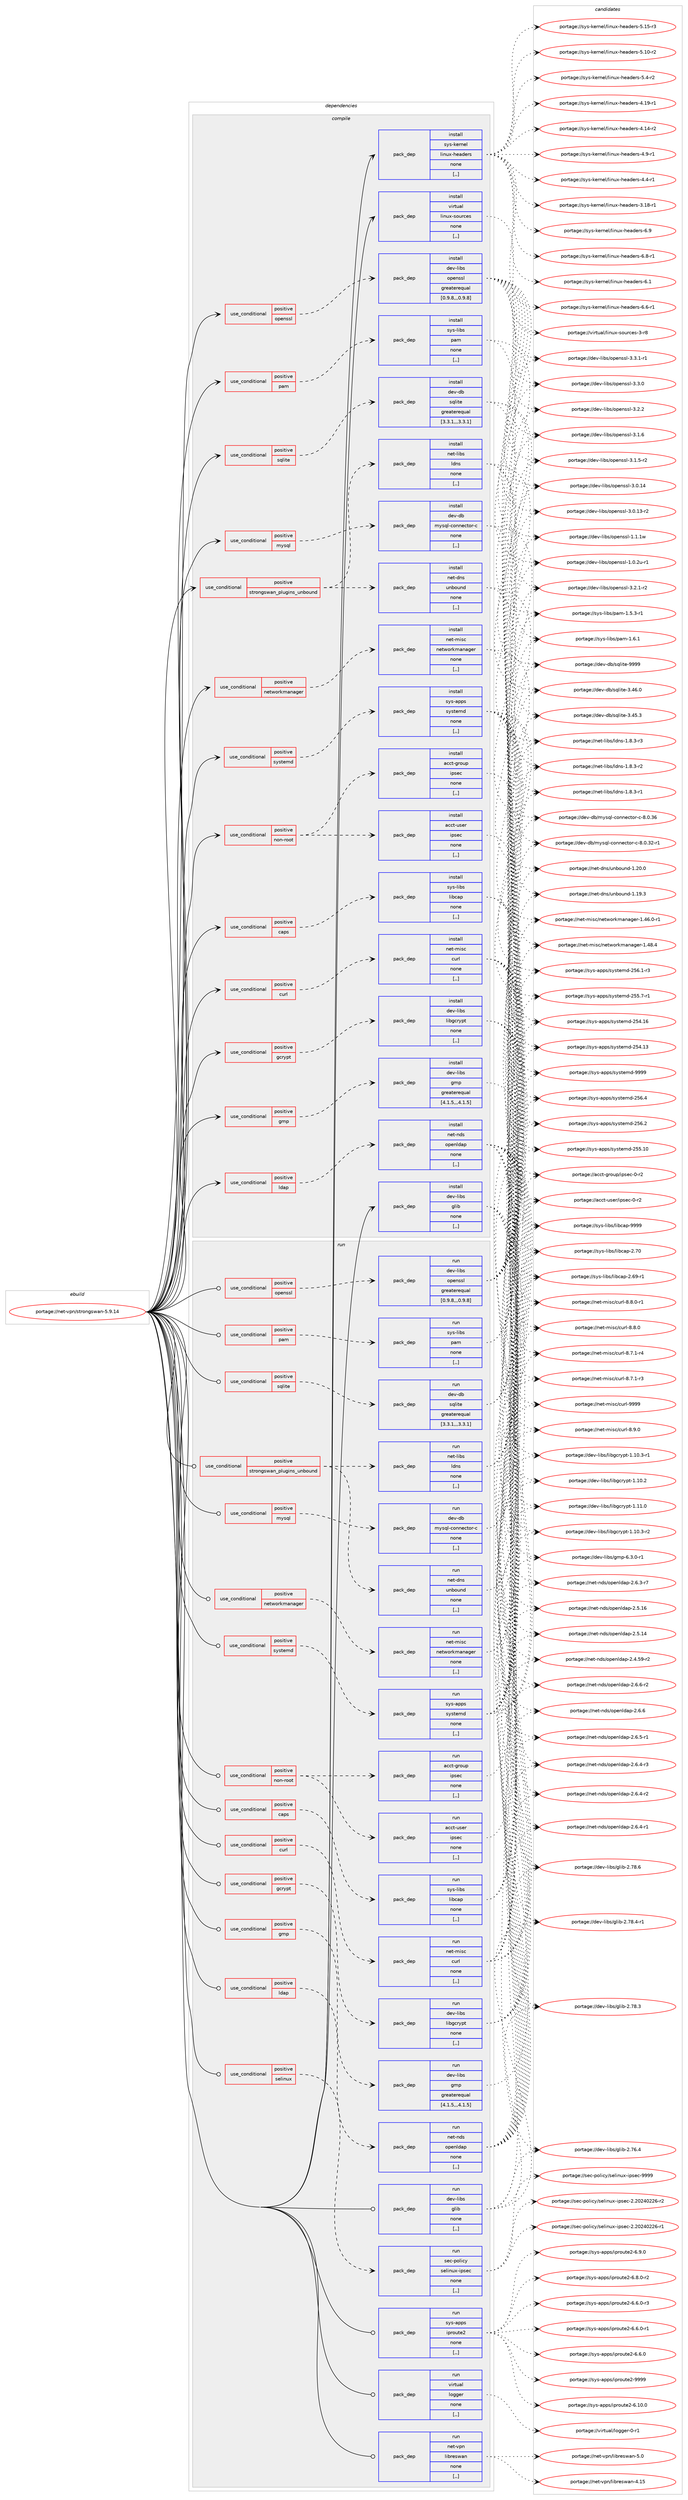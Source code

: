 digraph prolog {

# *************
# Graph options
# *************

newrank=true;
concentrate=true;
compound=true;
graph [rankdir=LR,fontname=Helvetica,fontsize=10,ranksep=1.5];#, ranksep=2.5, nodesep=0.2];
edge  [arrowhead=vee];
node  [fontname=Helvetica,fontsize=10];

# **********
# The ebuild
# **********

subgraph cluster_leftcol {
color=gray;
label=<<i>ebuild</i>>;
id [label="portage://net-vpn/strongswan-5.9.14", color=red, width=4, href="../net-vpn/strongswan-5.9.14.svg"];
}

# ****************
# The dependencies
# ****************

subgraph cluster_midcol {
color=gray;
label=<<i>dependencies</i>>;
subgraph cluster_compile {
fillcolor="#eeeeee";
style=filled;
label=<<i>compile</i>>;
subgraph cond102293 {
dependency386880 [label=<<TABLE BORDER="0" CELLBORDER="1" CELLSPACING="0" CELLPADDING="4"><TR><TD ROWSPAN="3" CELLPADDING="10">use_conditional</TD></TR><TR><TD>positive</TD></TR><TR><TD>caps</TD></TR></TABLE>>, shape=none, color=red];
subgraph pack281813 {
dependency386881 [label=<<TABLE BORDER="0" CELLBORDER="1" CELLSPACING="0" CELLPADDING="4" WIDTH="220"><TR><TD ROWSPAN="6" CELLPADDING="30">pack_dep</TD></TR><TR><TD WIDTH="110">install</TD></TR><TR><TD>sys-libs</TD></TR><TR><TD>libcap</TD></TR><TR><TD>none</TD></TR><TR><TD>[,,]</TD></TR></TABLE>>, shape=none, color=blue];
}
dependency386880:e -> dependency386881:w [weight=20,style="dashed",arrowhead="vee"];
}
id:e -> dependency386880:w [weight=20,style="solid",arrowhead="vee"];
subgraph cond102294 {
dependency386882 [label=<<TABLE BORDER="0" CELLBORDER="1" CELLSPACING="0" CELLPADDING="4"><TR><TD ROWSPAN="3" CELLPADDING="10">use_conditional</TD></TR><TR><TD>positive</TD></TR><TR><TD>curl</TD></TR></TABLE>>, shape=none, color=red];
subgraph pack281814 {
dependency386883 [label=<<TABLE BORDER="0" CELLBORDER="1" CELLSPACING="0" CELLPADDING="4" WIDTH="220"><TR><TD ROWSPAN="6" CELLPADDING="30">pack_dep</TD></TR><TR><TD WIDTH="110">install</TD></TR><TR><TD>net-misc</TD></TR><TR><TD>curl</TD></TR><TR><TD>none</TD></TR><TR><TD>[,,]</TD></TR></TABLE>>, shape=none, color=blue];
}
dependency386882:e -> dependency386883:w [weight=20,style="dashed",arrowhead="vee"];
}
id:e -> dependency386882:w [weight=20,style="solid",arrowhead="vee"];
subgraph cond102295 {
dependency386884 [label=<<TABLE BORDER="0" CELLBORDER="1" CELLSPACING="0" CELLPADDING="4"><TR><TD ROWSPAN="3" CELLPADDING="10">use_conditional</TD></TR><TR><TD>positive</TD></TR><TR><TD>gcrypt</TD></TR></TABLE>>, shape=none, color=red];
subgraph pack281815 {
dependency386885 [label=<<TABLE BORDER="0" CELLBORDER="1" CELLSPACING="0" CELLPADDING="4" WIDTH="220"><TR><TD ROWSPAN="6" CELLPADDING="30">pack_dep</TD></TR><TR><TD WIDTH="110">install</TD></TR><TR><TD>dev-libs</TD></TR><TR><TD>libgcrypt</TD></TR><TR><TD>none</TD></TR><TR><TD>[,,]</TD></TR></TABLE>>, shape=none, color=blue];
}
dependency386884:e -> dependency386885:w [weight=20,style="dashed",arrowhead="vee"];
}
id:e -> dependency386884:w [weight=20,style="solid",arrowhead="vee"];
subgraph cond102296 {
dependency386886 [label=<<TABLE BORDER="0" CELLBORDER="1" CELLSPACING="0" CELLPADDING="4"><TR><TD ROWSPAN="3" CELLPADDING="10">use_conditional</TD></TR><TR><TD>positive</TD></TR><TR><TD>gmp</TD></TR></TABLE>>, shape=none, color=red];
subgraph pack281816 {
dependency386887 [label=<<TABLE BORDER="0" CELLBORDER="1" CELLSPACING="0" CELLPADDING="4" WIDTH="220"><TR><TD ROWSPAN="6" CELLPADDING="30">pack_dep</TD></TR><TR><TD WIDTH="110">install</TD></TR><TR><TD>dev-libs</TD></TR><TR><TD>gmp</TD></TR><TR><TD>greaterequal</TD></TR><TR><TD>[4.1.5,,,4.1.5]</TD></TR></TABLE>>, shape=none, color=blue];
}
dependency386886:e -> dependency386887:w [weight=20,style="dashed",arrowhead="vee"];
}
id:e -> dependency386886:w [weight=20,style="solid",arrowhead="vee"];
subgraph cond102297 {
dependency386888 [label=<<TABLE BORDER="0" CELLBORDER="1" CELLSPACING="0" CELLPADDING="4"><TR><TD ROWSPAN="3" CELLPADDING="10">use_conditional</TD></TR><TR><TD>positive</TD></TR><TR><TD>ldap</TD></TR></TABLE>>, shape=none, color=red];
subgraph pack281817 {
dependency386889 [label=<<TABLE BORDER="0" CELLBORDER="1" CELLSPACING="0" CELLPADDING="4" WIDTH="220"><TR><TD ROWSPAN="6" CELLPADDING="30">pack_dep</TD></TR><TR><TD WIDTH="110">install</TD></TR><TR><TD>net-nds</TD></TR><TR><TD>openldap</TD></TR><TR><TD>none</TD></TR><TR><TD>[,,]</TD></TR></TABLE>>, shape=none, color=blue];
}
dependency386888:e -> dependency386889:w [weight=20,style="dashed",arrowhead="vee"];
}
id:e -> dependency386888:w [weight=20,style="solid",arrowhead="vee"];
subgraph cond102298 {
dependency386890 [label=<<TABLE BORDER="0" CELLBORDER="1" CELLSPACING="0" CELLPADDING="4"><TR><TD ROWSPAN="3" CELLPADDING="10">use_conditional</TD></TR><TR><TD>positive</TD></TR><TR><TD>mysql</TD></TR></TABLE>>, shape=none, color=red];
subgraph pack281818 {
dependency386891 [label=<<TABLE BORDER="0" CELLBORDER="1" CELLSPACING="0" CELLPADDING="4" WIDTH="220"><TR><TD ROWSPAN="6" CELLPADDING="30">pack_dep</TD></TR><TR><TD WIDTH="110">install</TD></TR><TR><TD>dev-db</TD></TR><TR><TD>mysql-connector-c</TD></TR><TR><TD>none</TD></TR><TR><TD>[,,]</TD></TR></TABLE>>, shape=none, color=blue];
}
dependency386890:e -> dependency386891:w [weight=20,style="dashed",arrowhead="vee"];
}
id:e -> dependency386890:w [weight=20,style="solid",arrowhead="vee"];
subgraph cond102299 {
dependency386892 [label=<<TABLE BORDER="0" CELLBORDER="1" CELLSPACING="0" CELLPADDING="4"><TR><TD ROWSPAN="3" CELLPADDING="10">use_conditional</TD></TR><TR><TD>positive</TD></TR><TR><TD>networkmanager</TD></TR></TABLE>>, shape=none, color=red];
subgraph pack281819 {
dependency386893 [label=<<TABLE BORDER="0" CELLBORDER="1" CELLSPACING="0" CELLPADDING="4" WIDTH="220"><TR><TD ROWSPAN="6" CELLPADDING="30">pack_dep</TD></TR><TR><TD WIDTH="110">install</TD></TR><TR><TD>net-misc</TD></TR><TR><TD>networkmanager</TD></TR><TR><TD>none</TD></TR><TR><TD>[,,]</TD></TR></TABLE>>, shape=none, color=blue];
}
dependency386892:e -> dependency386893:w [weight=20,style="dashed",arrowhead="vee"];
}
id:e -> dependency386892:w [weight=20,style="solid",arrowhead="vee"];
subgraph cond102300 {
dependency386894 [label=<<TABLE BORDER="0" CELLBORDER="1" CELLSPACING="0" CELLPADDING="4"><TR><TD ROWSPAN="3" CELLPADDING="10">use_conditional</TD></TR><TR><TD>positive</TD></TR><TR><TD>non-root</TD></TR></TABLE>>, shape=none, color=red];
subgraph pack281820 {
dependency386895 [label=<<TABLE BORDER="0" CELLBORDER="1" CELLSPACING="0" CELLPADDING="4" WIDTH="220"><TR><TD ROWSPAN="6" CELLPADDING="30">pack_dep</TD></TR><TR><TD WIDTH="110">install</TD></TR><TR><TD>acct-user</TD></TR><TR><TD>ipsec</TD></TR><TR><TD>none</TD></TR><TR><TD>[,,]</TD></TR></TABLE>>, shape=none, color=blue];
}
dependency386894:e -> dependency386895:w [weight=20,style="dashed",arrowhead="vee"];
subgraph pack281821 {
dependency386896 [label=<<TABLE BORDER="0" CELLBORDER="1" CELLSPACING="0" CELLPADDING="4" WIDTH="220"><TR><TD ROWSPAN="6" CELLPADDING="30">pack_dep</TD></TR><TR><TD WIDTH="110">install</TD></TR><TR><TD>acct-group</TD></TR><TR><TD>ipsec</TD></TR><TR><TD>none</TD></TR><TR><TD>[,,]</TD></TR></TABLE>>, shape=none, color=blue];
}
dependency386894:e -> dependency386896:w [weight=20,style="dashed",arrowhead="vee"];
}
id:e -> dependency386894:w [weight=20,style="solid",arrowhead="vee"];
subgraph cond102301 {
dependency386897 [label=<<TABLE BORDER="0" CELLBORDER="1" CELLSPACING="0" CELLPADDING="4"><TR><TD ROWSPAN="3" CELLPADDING="10">use_conditional</TD></TR><TR><TD>positive</TD></TR><TR><TD>openssl</TD></TR></TABLE>>, shape=none, color=red];
subgraph pack281822 {
dependency386898 [label=<<TABLE BORDER="0" CELLBORDER="1" CELLSPACING="0" CELLPADDING="4" WIDTH="220"><TR><TD ROWSPAN="6" CELLPADDING="30">pack_dep</TD></TR><TR><TD WIDTH="110">install</TD></TR><TR><TD>dev-libs</TD></TR><TR><TD>openssl</TD></TR><TR><TD>greaterequal</TD></TR><TR><TD>[0.9.8,,,0.9.8]</TD></TR></TABLE>>, shape=none, color=blue];
}
dependency386897:e -> dependency386898:w [weight=20,style="dashed",arrowhead="vee"];
}
id:e -> dependency386897:w [weight=20,style="solid",arrowhead="vee"];
subgraph cond102302 {
dependency386899 [label=<<TABLE BORDER="0" CELLBORDER="1" CELLSPACING="0" CELLPADDING="4"><TR><TD ROWSPAN="3" CELLPADDING="10">use_conditional</TD></TR><TR><TD>positive</TD></TR><TR><TD>pam</TD></TR></TABLE>>, shape=none, color=red];
subgraph pack281823 {
dependency386900 [label=<<TABLE BORDER="0" CELLBORDER="1" CELLSPACING="0" CELLPADDING="4" WIDTH="220"><TR><TD ROWSPAN="6" CELLPADDING="30">pack_dep</TD></TR><TR><TD WIDTH="110">install</TD></TR><TR><TD>sys-libs</TD></TR><TR><TD>pam</TD></TR><TR><TD>none</TD></TR><TR><TD>[,,]</TD></TR></TABLE>>, shape=none, color=blue];
}
dependency386899:e -> dependency386900:w [weight=20,style="dashed",arrowhead="vee"];
}
id:e -> dependency386899:w [weight=20,style="solid",arrowhead="vee"];
subgraph cond102303 {
dependency386901 [label=<<TABLE BORDER="0" CELLBORDER="1" CELLSPACING="0" CELLPADDING="4"><TR><TD ROWSPAN="3" CELLPADDING="10">use_conditional</TD></TR><TR><TD>positive</TD></TR><TR><TD>sqlite</TD></TR></TABLE>>, shape=none, color=red];
subgraph pack281824 {
dependency386902 [label=<<TABLE BORDER="0" CELLBORDER="1" CELLSPACING="0" CELLPADDING="4" WIDTH="220"><TR><TD ROWSPAN="6" CELLPADDING="30">pack_dep</TD></TR><TR><TD WIDTH="110">install</TD></TR><TR><TD>dev-db</TD></TR><TR><TD>sqlite</TD></TR><TR><TD>greaterequal</TD></TR><TR><TD>[3.3.1,,,3.3.1]</TD></TR></TABLE>>, shape=none, color=blue];
}
dependency386901:e -> dependency386902:w [weight=20,style="dashed",arrowhead="vee"];
}
id:e -> dependency386901:w [weight=20,style="solid",arrowhead="vee"];
subgraph cond102304 {
dependency386903 [label=<<TABLE BORDER="0" CELLBORDER="1" CELLSPACING="0" CELLPADDING="4"><TR><TD ROWSPAN="3" CELLPADDING="10">use_conditional</TD></TR><TR><TD>positive</TD></TR><TR><TD>strongswan_plugins_unbound</TD></TR></TABLE>>, shape=none, color=red];
subgraph pack281825 {
dependency386904 [label=<<TABLE BORDER="0" CELLBORDER="1" CELLSPACING="0" CELLPADDING="4" WIDTH="220"><TR><TD ROWSPAN="6" CELLPADDING="30">pack_dep</TD></TR><TR><TD WIDTH="110">install</TD></TR><TR><TD>net-dns</TD></TR><TR><TD>unbound</TD></TR><TR><TD>none</TD></TR><TR><TD>[,,]</TD></TR></TABLE>>, shape=none, color=blue];
}
dependency386903:e -> dependency386904:w [weight=20,style="dashed",arrowhead="vee"];
subgraph pack281826 {
dependency386905 [label=<<TABLE BORDER="0" CELLBORDER="1" CELLSPACING="0" CELLPADDING="4" WIDTH="220"><TR><TD ROWSPAN="6" CELLPADDING="30">pack_dep</TD></TR><TR><TD WIDTH="110">install</TD></TR><TR><TD>net-libs</TD></TR><TR><TD>ldns</TD></TR><TR><TD>none</TD></TR><TR><TD>[,,]</TD></TR></TABLE>>, shape=none, color=blue];
}
dependency386903:e -> dependency386905:w [weight=20,style="dashed",arrowhead="vee"];
}
id:e -> dependency386903:w [weight=20,style="solid",arrowhead="vee"];
subgraph cond102305 {
dependency386906 [label=<<TABLE BORDER="0" CELLBORDER="1" CELLSPACING="0" CELLPADDING="4"><TR><TD ROWSPAN="3" CELLPADDING="10">use_conditional</TD></TR><TR><TD>positive</TD></TR><TR><TD>systemd</TD></TR></TABLE>>, shape=none, color=red];
subgraph pack281827 {
dependency386907 [label=<<TABLE BORDER="0" CELLBORDER="1" CELLSPACING="0" CELLPADDING="4" WIDTH="220"><TR><TD ROWSPAN="6" CELLPADDING="30">pack_dep</TD></TR><TR><TD WIDTH="110">install</TD></TR><TR><TD>sys-apps</TD></TR><TR><TD>systemd</TD></TR><TR><TD>none</TD></TR><TR><TD>[,,]</TD></TR></TABLE>>, shape=none, color=blue];
}
dependency386906:e -> dependency386907:w [weight=20,style="dashed",arrowhead="vee"];
}
id:e -> dependency386906:w [weight=20,style="solid",arrowhead="vee"];
subgraph pack281828 {
dependency386908 [label=<<TABLE BORDER="0" CELLBORDER="1" CELLSPACING="0" CELLPADDING="4" WIDTH="220"><TR><TD ROWSPAN="6" CELLPADDING="30">pack_dep</TD></TR><TR><TD WIDTH="110">install</TD></TR><TR><TD>dev-libs</TD></TR><TR><TD>glib</TD></TR><TR><TD>none</TD></TR><TR><TD>[,,]</TD></TR></TABLE>>, shape=none, color=blue];
}
id:e -> dependency386908:w [weight=20,style="solid",arrowhead="vee"];
subgraph pack281829 {
dependency386909 [label=<<TABLE BORDER="0" CELLBORDER="1" CELLSPACING="0" CELLPADDING="4" WIDTH="220"><TR><TD ROWSPAN="6" CELLPADDING="30">pack_dep</TD></TR><TR><TD WIDTH="110">install</TD></TR><TR><TD>sys-kernel</TD></TR><TR><TD>linux-headers</TD></TR><TR><TD>none</TD></TR><TR><TD>[,,]</TD></TR></TABLE>>, shape=none, color=blue];
}
id:e -> dependency386909:w [weight=20,style="solid",arrowhead="vee"];
subgraph pack281830 {
dependency386910 [label=<<TABLE BORDER="0" CELLBORDER="1" CELLSPACING="0" CELLPADDING="4" WIDTH="220"><TR><TD ROWSPAN="6" CELLPADDING="30">pack_dep</TD></TR><TR><TD WIDTH="110">install</TD></TR><TR><TD>virtual</TD></TR><TR><TD>linux-sources</TD></TR><TR><TD>none</TD></TR><TR><TD>[,,]</TD></TR></TABLE>>, shape=none, color=blue];
}
id:e -> dependency386910:w [weight=20,style="solid",arrowhead="vee"];
}
subgraph cluster_compileandrun {
fillcolor="#eeeeee";
style=filled;
label=<<i>compile and run</i>>;
}
subgraph cluster_run {
fillcolor="#eeeeee";
style=filled;
label=<<i>run</i>>;
subgraph cond102306 {
dependency386911 [label=<<TABLE BORDER="0" CELLBORDER="1" CELLSPACING="0" CELLPADDING="4"><TR><TD ROWSPAN="3" CELLPADDING="10">use_conditional</TD></TR><TR><TD>positive</TD></TR><TR><TD>caps</TD></TR></TABLE>>, shape=none, color=red];
subgraph pack281831 {
dependency386912 [label=<<TABLE BORDER="0" CELLBORDER="1" CELLSPACING="0" CELLPADDING="4" WIDTH="220"><TR><TD ROWSPAN="6" CELLPADDING="30">pack_dep</TD></TR><TR><TD WIDTH="110">run</TD></TR><TR><TD>sys-libs</TD></TR><TR><TD>libcap</TD></TR><TR><TD>none</TD></TR><TR><TD>[,,]</TD></TR></TABLE>>, shape=none, color=blue];
}
dependency386911:e -> dependency386912:w [weight=20,style="dashed",arrowhead="vee"];
}
id:e -> dependency386911:w [weight=20,style="solid",arrowhead="odot"];
subgraph cond102307 {
dependency386913 [label=<<TABLE BORDER="0" CELLBORDER="1" CELLSPACING="0" CELLPADDING="4"><TR><TD ROWSPAN="3" CELLPADDING="10">use_conditional</TD></TR><TR><TD>positive</TD></TR><TR><TD>curl</TD></TR></TABLE>>, shape=none, color=red];
subgraph pack281832 {
dependency386914 [label=<<TABLE BORDER="0" CELLBORDER="1" CELLSPACING="0" CELLPADDING="4" WIDTH="220"><TR><TD ROWSPAN="6" CELLPADDING="30">pack_dep</TD></TR><TR><TD WIDTH="110">run</TD></TR><TR><TD>net-misc</TD></TR><TR><TD>curl</TD></TR><TR><TD>none</TD></TR><TR><TD>[,,]</TD></TR></TABLE>>, shape=none, color=blue];
}
dependency386913:e -> dependency386914:w [weight=20,style="dashed",arrowhead="vee"];
}
id:e -> dependency386913:w [weight=20,style="solid",arrowhead="odot"];
subgraph cond102308 {
dependency386915 [label=<<TABLE BORDER="0" CELLBORDER="1" CELLSPACING="0" CELLPADDING="4"><TR><TD ROWSPAN="3" CELLPADDING="10">use_conditional</TD></TR><TR><TD>positive</TD></TR><TR><TD>gcrypt</TD></TR></TABLE>>, shape=none, color=red];
subgraph pack281833 {
dependency386916 [label=<<TABLE BORDER="0" CELLBORDER="1" CELLSPACING="0" CELLPADDING="4" WIDTH="220"><TR><TD ROWSPAN="6" CELLPADDING="30">pack_dep</TD></TR><TR><TD WIDTH="110">run</TD></TR><TR><TD>dev-libs</TD></TR><TR><TD>libgcrypt</TD></TR><TR><TD>none</TD></TR><TR><TD>[,,]</TD></TR></TABLE>>, shape=none, color=blue];
}
dependency386915:e -> dependency386916:w [weight=20,style="dashed",arrowhead="vee"];
}
id:e -> dependency386915:w [weight=20,style="solid",arrowhead="odot"];
subgraph cond102309 {
dependency386917 [label=<<TABLE BORDER="0" CELLBORDER="1" CELLSPACING="0" CELLPADDING="4"><TR><TD ROWSPAN="3" CELLPADDING="10">use_conditional</TD></TR><TR><TD>positive</TD></TR><TR><TD>gmp</TD></TR></TABLE>>, shape=none, color=red];
subgraph pack281834 {
dependency386918 [label=<<TABLE BORDER="0" CELLBORDER="1" CELLSPACING="0" CELLPADDING="4" WIDTH="220"><TR><TD ROWSPAN="6" CELLPADDING="30">pack_dep</TD></TR><TR><TD WIDTH="110">run</TD></TR><TR><TD>dev-libs</TD></TR><TR><TD>gmp</TD></TR><TR><TD>greaterequal</TD></TR><TR><TD>[4.1.5,,,4.1.5]</TD></TR></TABLE>>, shape=none, color=blue];
}
dependency386917:e -> dependency386918:w [weight=20,style="dashed",arrowhead="vee"];
}
id:e -> dependency386917:w [weight=20,style="solid",arrowhead="odot"];
subgraph cond102310 {
dependency386919 [label=<<TABLE BORDER="0" CELLBORDER="1" CELLSPACING="0" CELLPADDING="4"><TR><TD ROWSPAN="3" CELLPADDING="10">use_conditional</TD></TR><TR><TD>positive</TD></TR><TR><TD>ldap</TD></TR></TABLE>>, shape=none, color=red];
subgraph pack281835 {
dependency386920 [label=<<TABLE BORDER="0" CELLBORDER="1" CELLSPACING="0" CELLPADDING="4" WIDTH="220"><TR><TD ROWSPAN="6" CELLPADDING="30">pack_dep</TD></TR><TR><TD WIDTH="110">run</TD></TR><TR><TD>net-nds</TD></TR><TR><TD>openldap</TD></TR><TR><TD>none</TD></TR><TR><TD>[,,]</TD></TR></TABLE>>, shape=none, color=blue];
}
dependency386919:e -> dependency386920:w [weight=20,style="dashed",arrowhead="vee"];
}
id:e -> dependency386919:w [weight=20,style="solid",arrowhead="odot"];
subgraph cond102311 {
dependency386921 [label=<<TABLE BORDER="0" CELLBORDER="1" CELLSPACING="0" CELLPADDING="4"><TR><TD ROWSPAN="3" CELLPADDING="10">use_conditional</TD></TR><TR><TD>positive</TD></TR><TR><TD>mysql</TD></TR></TABLE>>, shape=none, color=red];
subgraph pack281836 {
dependency386922 [label=<<TABLE BORDER="0" CELLBORDER="1" CELLSPACING="0" CELLPADDING="4" WIDTH="220"><TR><TD ROWSPAN="6" CELLPADDING="30">pack_dep</TD></TR><TR><TD WIDTH="110">run</TD></TR><TR><TD>dev-db</TD></TR><TR><TD>mysql-connector-c</TD></TR><TR><TD>none</TD></TR><TR><TD>[,,]</TD></TR></TABLE>>, shape=none, color=blue];
}
dependency386921:e -> dependency386922:w [weight=20,style="dashed",arrowhead="vee"];
}
id:e -> dependency386921:w [weight=20,style="solid",arrowhead="odot"];
subgraph cond102312 {
dependency386923 [label=<<TABLE BORDER="0" CELLBORDER="1" CELLSPACING="0" CELLPADDING="4"><TR><TD ROWSPAN="3" CELLPADDING="10">use_conditional</TD></TR><TR><TD>positive</TD></TR><TR><TD>networkmanager</TD></TR></TABLE>>, shape=none, color=red];
subgraph pack281837 {
dependency386924 [label=<<TABLE BORDER="0" CELLBORDER="1" CELLSPACING="0" CELLPADDING="4" WIDTH="220"><TR><TD ROWSPAN="6" CELLPADDING="30">pack_dep</TD></TR><TR><TD WIDTH="110">run</TD></TR><TR><TD>net-misc</TD></TR><TR><TD>networkmanager</TD></TR><TR><TD>none</TD></TR><TR><TD>[,,]</TD></TR></TABLE>>, shape=none, color=blue];
}
dependency386923:e -> dependency386924:w [weight=20,style="dashed",arrowhead="vee"];
}
id:e -> dependency386923:w [weight=20,style="solid",arrowhead="odot"];
subgraph cond102313 {
dependency386925 [label=<<TABLE BORDER="0" CELLBORDER="1" CELLSPACING="0" CELLPADDING="4"><TR><TD ROWSPAN="3" CELLPADDING="10">use_conditional</TD></TR><TR><TD>positive</TD></TR><TR><TD>non-root</TD></TR></TABLE>>, shape=none, color=red];
subgraph pack281838 {
dependency386926 [label=<<TABLE BORDER="0" CELLBORDER="1" CELLSPACING="0" CELLPADDING="4" WIDTH="220"><TR><TD ROWSPAN="6" CELLPADDING="30">pack_dep</TD></TR><TR><TD WIDTH="110">run</TD></TR><TR><TD>acct-user</TD></TR><TR><TD>ipsec</TD></TR><TR><TD>none</TD></TR><TR><TD>[,,]</TD></TR></TABLE>>, shape=none, color=blue];
}
dependency386925:e -> dependency386926:w [weight=20,style="dashed",arrowhead="vee"];
subgraph pack281839 {
dependency386927 [label=<<TABLE BORDER="0" CELLBORDER="1" CELLSPACING="0" CELLPADDING="4" WIDTH="220"><TR><TD ROWSPAN="6" CELLPADDING="30">pack_dep</TD></TR><TR><TD WIDTH="110">run</TD></TR><TR><TD>acct-group</TD></TR><TR><TD>ipsec</TD></TR><TR><TD>none</TD></TR><TR><TD>[,,]</TD></TR></TABLE>>, shape=none, color=blue];
}
dependency386925:e -> dependency386927:w [weight=20,style="dashed",arrowhead="vee"];
}
id:e -> dependency386925:w [weight=20,style="solid",arrowhead="odot"];
subgraph cond102314 {
dependency386928 [label=<<TABLE BORDER="0" CELLBORDER="1" CELLSPACING="0" CELLPADDING="4"><TR><TD ROWSPAN="3" CELLPADDING="10">use_conditional</TD></TR><TR><TD>positive</TD></TR><TR><TD>openssl</TD></TR></TABLE>>, shape=none, color=red];
subgraph pack281840 {
dependency386929 [label=<<TABLE BORDER="0" CELLBORDER="1" CELLSPACING="0" CELLPADDING="4" WIDTH="220"><TR><TD ROWSPAN="6" CELLPADDING="30">pack_dep</TD></TR><TR><TD WIDTH="110">run</TD></TR><TR><TD>dev-libs</TD></TR><TR><TD>openssl</TD></TR><TR><TD>greaterequal</TD></TR><TR><TD>[0.9.8,,,0.9.8]</TD></TR></TABLE>>, shape=none, color=blue];
}
dependency386928:e -> dependency386929:w [weight=20,style="dashed",arrowhead="vee"];
}
id:e -> dependency386928:w [weight=20,style="solid",arrowhead="odot"];
subgraph cond102315 {
dependency386930 [label=<<TABLE BORDER="0" CELLBORDER="1" CELLSPACING="0" CELLPADDING="4"><TR><TD ROWSPAN="3" CELLPADDING="10">use_conditional</TD></TR><TR><TD>positive</TD></TR><TR><TD>pam</TD></TR></TABLE>>, shape=none, color=red];
subgraph pack281841 {
dependency386931 [label=<<TABLE BORDER="0" CELLBORDER="1" CELLSPACING="0" CELLPADDING="4" WIDTH="220"><TR><TD ROWSPAN="6" CELLPADDING="30">pack_dep</TD></TR><TR><TD WIDTH="110">run</TD></TR><TR><TD>sys-libs</TD></TR><TR><TD>pam</TD></TR><TR><TD>none</TD></TR><TR><TD>[,,]</TD></TR></TABLE>>, shape=none, color=blue];
}
dependency386930:e -> dependency386931:w [weight=20,style="dashed",arrowhead="vee"];
}
id:e -> dependency386930:w [weight=20,style="solid",arrowhead="odot"];
subgraph cond102316 {
dependency386932 [label=<<TABLE BORDER="0" CELLBORDER="1" CELLSPACING="0" CELLPADDING="4"><TR><TD ROWSPAN="3" CELLPADDING="10">use_conditional</TD></TR><TR><TD>positive</TD></TR><TR><TD>selinux</TD></TR></TABLE>>, shape=none, color=red];
subgraph pack281842 {
dependency386933 [label=<<TABLE BORDER="0" CELLBORDER="1" CELLSPACING="0" CELLPADDING="4" WIDTH="220"><TR><TD ROWSPAN="6" CELLPADDING="30">pack_dep</TD></TR><TR><TD WIDTH="110">run</TD></TR><TR><TD>sec-policy</TD></TR><TR><TD>selinux-ipsec</TD></TR><TR><TD>none</TD></TR><TR><TD>[,,]</TD></TR></TABLE>>, shape=none, color=blue];
}
dependency386932:e -> dependency386933:w [weight=20,style="dashed",arrowhead="vee"];
}
id:e -> dependency386932:w [weight=20,style="solid",arrowhead="odot"];
subgraph cond102317 {
dependency386934 [label=<<TABLE BORDER="0" CELLBORDER="1" CELLSPACING="0" CELLPADDING="4"><TR><TD ROWSPAN="3" CELLPADDING="10">use_conditional</TD></TR><TR><TD>positive</TD></TR><TR><TD>sqlite</TD></TR></TABLE>>, shape=none, color=red];
subgraph pack281843 {
dependency386935 [label=<<TABLE BORDER="0" CELLBORDER="1" CELLSPACING="0" CELLPADDING="4" WIDTH="220"><TR><TD ROWSPAN="6" CELLPADDING="30">pack_dep</TD></TR><TR><TD WIDTH="110">run</TD></TR><TR><TD>dev-db</TD></TR><TR><TD>sqlite</TD></TR><TR><TD>greaterequal</TD></TR><TR><TD>[3.3.1,,,3.3.1]</TD></TR></TABLE>>, shape=none, color=blue];
}
dependency386934:e -> dependency386935:w [weight=20,style="dashed",arrowhead="vee"];
}
id:e -> dependency386934:w [weight=20,style="solid",arrowhead="odot"];
subgraph cond102318 {
dependency386936 [label=<<TABLE BORDER="0" CELLBORDER="1" CELLSPACING="0" CELLPADDING="4"><TR><TD ROWSPAN="3" CELLPADDING="10">use_conditional</TD></TR><TR><TD>positive</TD></TR><TR><TD>strongswan_plugins_unbound</TD></TR></TABLE>>, shape=none, color=red];
subgraph pack281844 {
dependency386937 [label=<<TABLE BORDER="0" CELLBORDER="1" CELLSPACING="0" CELLPADDING="4" WIDTH="220"><TR><TD ROWSPAN="6" CELLPADDING="30">pack_dep</TD></TR><TR><TD WIDTH="110">run</TD></TR><TR><TD>net-dns</TD></TR><TR><TD>unbound</TD></TR><TR><TD>none</TD></TR><TR><TD>[,,]</TD></TR></TABLE>>, shape=none, color=blue];
}
dependency386936:e -> dependency386937:w [weight=20,style="dashed",arrowhead="vee"];
subgraph pack281845 {
dependency386938 [label=<<TABLE BORDER="0" CELLBORDER="1" CELLSPACING="0" CELLPADDING="4" WIDTH="220"><TR><TD ROWSPAN="6" CELLPADDING="30">pack_dep</TD></TR><TR><TD WIDTH="110">run</TD></TR><TR><TD>net-libs</TD></TR><TR><TD>ldns</TD></TR><TR><TD>none</TD></TR><TR><TD>[,,]</TD></TR></TABLE>>, shape=none, color=blue];
}
dependency386936:e -> dependency386938:w [weight=20,style="dashed",arrowhead="vee"];
}
id:e -> dependency386936:w [weight=20,style="solid",arrowhead="odot"];
subgraph cond102319 {
dependency386939 [label=<<TABLE BORDER="0" CELLBORDER="1" CELLSPACING="0" CELLPADDING="4"><TR><TD ROWSPAN="3" CELLPADDING="10">use_conditional</TD></TR><TR><TD>positive</TD></TR><TR><TD>systemd</TD></TR></TABLE>>, shape=none, color=red];
subgraph pack281846 {
dependency386940 [label=<<TABLE BORDER="0" CELLBORDER="1" CELLSPACING="0" CELLPADDING="4" WIDTH="220"><TR><TD ROWSPAN="6" CELLPADDING="30">pack_dep</TD></TR><TR><TD WIDTH="110">run</TD></TR><TR><TD>sys-apps</TD></TR><TR><TD>systemd</TD></TR><TR><TD>none</TD></TR><TR><TD>[,,]</TD></TR></TABLE>>, shape=none, color=blue];
}
dependency386939:e -> dependency386940:w [weight=20,style="dashed",arrowhead="vee"];
}
id:e -> dependency386939:w [weight=20,style="solid",arrowhead="odot"];
subgraph pack281847 {
dependency386941 [label=<<TABLE BORDER="0" CELLBORDER="1" CELLSPACING="0" CELLPADDING="4" WIDTH="220"><TR><TD ROWSPAN="6" CELLPADDING="30">pack_dep</TD></TR><TR><TD WIDTH="110">run</TD></TR><TR><TD>dev-libs</TD></TR><TR><TD>glib</TD></TR><TR><TD>none</TD></TR><TR><TD>[,,]</TD></TR></TABLE>>, shape=none, color=blue];
}
id:e -> dependency386941:w [weight=20,style="solid",arrowhead="odot"];
subgraph pack281848 {
dependency386942 [label=<<TABLE BORDER="0" CELLBORDER="1" CELLSPACING="0" CELLPADDING="4" WIDTH="220"><TR><TD ROWSPAN="6" CELLPADDING="30">pack_dep</TD></TR><TR><TD WIDTH="110">run</TD></TR><TR><TD>sys-apps</TD></TR><TR><TD>iproute2</TD></TR><TR><TD>none</TD></TR><TR><TD>[,,]</TD></TR></TABLE>>, shape=none, color=blue];
}
id:e -> dependency386942:w [weight=20,style="solid",arrowhead="odot"];
subgraph pack281849 {
dependency386943 [label=<<TABLE BORDER="0" CELLBORDER="1" CELLSPACING="0" CELLPADDING="4" WIDTH="220"><TR><TD ROWSPAN="6" CELLPADDING="30">pack_dep</TD></TR><TR><TD WIDTH="110">run</TD></TR><TR><TD>virtual</TD></TR><TR><TD>logger</TD></TR><TR><TD>none</TD></TR><TR><TD>[,,]</TD></TR></TABLE>>, shape=none, color=blue];
}
id:e -> dependency386943:w [weight=20,style="solid",arrowhead="odot"];
subgraph pack281850 {
dependency386944 [label=<<TABLE BORDER="0" CELLBORDER="1" CELLSPACING="0" CELLPADDING="4" WIDTH="220"><TR><TD ROWSPAN="6" CELLPADDING="30">pack_dep</TD></TR><TR><TD WIDTH="110">run</TD></TR><TR><TD>net-vpn</TD></TR><TR><TD>libreswan</TD></TR><TR><TD>none</TD></TR><TR><TD>[,,]</TD></TR></TABLE>>, shape=none, color=blue];
}
id:e -> dependency386944:w [weight=20,style="solid",arrowhead="odot"];
}
}

# **************
# The candidates
# **************

subgraph cluster_choices {
rank=same;
color=gray;
label=<<i>candidates</i>>;

subgraph choice281813 {
color=black;
nodesep=1;
choice1151211154510810598115471081059899971124557575757 [label="portage://sys-libs/libcap-9999", color=red, width=4,href="../sys-libs/libcap-9999.svg"];
choice1151211154510810598115471081059899971124550465548 [label="portage://sys-libs/libcap-2.70", color=red, width=4,href="../sys-libs/libcap-2.70.svg"];
choice11512111545108105981154710810598999711245504654574511449 [label="portage://sys-libs/libcap-2.69-r1", color=red, width=4,href="../sys-libs/libcap-2.69-r1.svg"];
dependency386881:e -> choice1151211154510810598115471081059899971124557575757:w [style=dotted,weight="100"];
dependency386881:e -> choice1151211154510810598115471081059899971124550465548:w [style=dotted,weight="100"];
dependency386881:e -> choice11512111545108105981154710810598999711245504654574511449:w [style=dotted,weight="100"];
}
subgraph choice281814 {
color=black;
nodesep=1;
choice110101116451091051159947991171141084557575757 [label="portage://net-misc/curl-9999", color=red, width=4,href="../net-misc/curl-9999.svg"];
choice11010111645109105115994799117114108455646574648 [label="portage://net-misc/curl-8.9.0", color=red, width=4,href="../net-misc/curl-8.9.0.svg"];
choice110101116451091051159947991171141084556465646484511449 [label="portage://net-misc/curl-8.8.0-r1", color=red, width=4,href="../net-misc/curl-8.8.0-r1.svg"];
choice11010111645109105115994799117114108455646564648 [label="portage://net-misc/curl-8.8.0", color=red, width=4,href="../net-misc/curl-8.8.0.svg"];
choice110101116451091051159947991171141084556465546494511452 [label="portage://net-misc/curl-8.7.1-r4", color=red, width=4,href="../net-misc/curl-8.7.1-r4.svg"];
choice110101116451091051159947991171141084556465546494511451 [label="portage://net-misc/curl-8.7.1-r3", color=red, width=4,href="../net-misc/curl-8.7.1-r3.svg"];
dependency386883:e -> choice110101116451091051159947991171141084557575757:w [style=dotted,weight="100"];
dependency386883:e -> choice11010111645109105115994799117114108455646574648:w [style=dotted,weight="100"];
dependency386883:e -> choice110101116451091051159947991171141084556465646484511449:w [style=dotted,weight="100"];
dependency386883:e -> choice11010111645109105115994799117114108455646564648:w [style=dotted,weight="100"];
dependency386883:e -> choice110101116451091051159947991171141084556465546494511452:w [style=dotted,weight="100"];
dependency386883:e -> choice110101116451091051159947991171141084556465546494511451:w [style=dotted,weight="100"];
}
subgraph choice281815 {
color=black;
nodesep=1;
choice100101118451081059811547108105981039911412111211645494649494648 [label="portage://dev-libs/libgcrypt-1.11.0", color=red, width=4,href="../dev-libs/libgcrypt-1.11.0.svg"];
choice1001011184510810598115471081059810399114121112116454946494846514511450 [label="portage://dev-libs/libgcrypt-1.10.3-r2", color=red, width=4,href="../dev-libs/libgcrypt-1.10.3-r2.svg"];
choice1001011184510810598115471081059810399114121112116454946494846514511449 [label="portage://dev-libs/libgcrypt-1.10.3-r1", color=red, width=4,href="../dev-libs/libgcrypt-1.10.3-r1.svg"];
choice100101118451081059811547108105981039911412111211645494649484650 [label="portage://dev-libs/libgcrypt-1.10.2", color=red, width=4,href="../dev-libs/libgcrypt-1.10.2.svg"];
dependency386885:e -> choice100101118451081059811547108105981039911412111211645494649494648:w [style=dotted,weight="100"];
dependency386885:e -> choice1001011184510810598115471081059810399114121112116454946494846514511450:w [style=dotted,weight="100"];
dependency386885:e -> choice1001011184510810598115471081059810399114121112116454946494846514511449:w [style=dotted,weight="100"];
dependency386885:e -> choice100101118451081059811547108105981039911412111211645494649484650:w [style=dotted,weight="100"];
}
subgraph choice281816 {
color=black;
nodesep=1;
choice1001011184510810598115471031091124554465146484511449 [label="portage://dev-libs/gmp-6.3.0-r1", color=red, width=4,href="../dev-libs/gmp-6.3.0-r1.svg"];
dependency386887:e -> choice1001011184510810598115471031091124554465146484511449:w [style=dotted,weight="100"];
}
subgraph choice281817 {
color=black;
nodesep=1;
choice1101011164511010011547111112101110108100971124550465446544511450 [label="portage://net-nds/openldap-2.6.6-r2", color=red, width=4,href="../net-nds/openldap-2.6.6-r2.svg"];
choice110101116451101001154711111210111010810097112455046544654 [label="portage://net-nds/openldap-2.6.6", color=red, width=4,href="../net-nds/openldap-2.6.6.svg"];
choice1101011164511010011547111112101110108100971124550465446534511449 [label="portage://net-nds/openldap-2.6.5-r1", color=red, width=4,href="../net-nds/openldap-2.6.5-r1.svg"];
choice1101011164511010011547111112101110108100971124550465446524511451 [label="portage://net-nds/openldap-2.6.4-r3", color=red, width=4,href="../net-nds/openldap-2.6.4-r3.svg"];
choice1101011164511010011547111112101110108100971124550465446524511450 [label="portage://net-nds/openldap-2.6.4-r2", color=red, width=4,href="../net-nds/openldap-2.6.4-r2.svg"];
choice1101011164511010011547111112101110108100971124550465446524511449 [label="portage://net-nds/openldap-2.6.4-r1", color=red, width=4,href="../net-nds/openldap-2.6.4-r1.svg"];
choice1101011164511010011547111112101110108100971124550465446514511455 [label="portage://net-nds/openldap-2.6.3-r7", color=red, width=4,href="../net-nds/openldap-2.6.3-r7.svg"];
choice11010111645110100115471111121011101081009711245504653464954 [label="portage://net-nds/openldap-2.5.16", color=red, width=4,href="../net-nds/openldap-2.5.16.svg"];
choice11010111645110100115471111121011101081009711245504653464952 [label="portage://net-nds/openldap-2.5.14", color=red, width=4,href="../net-nds/openldap-2.5.14.svg"];
choice110101116451101001154711111210111010810097112455046524653574511450 [label="portage://net-nds/openldap-2.4.59-r2", color=red, width=4,href="../net-nds/openldap-2.4.59-r2.svg"];
dependency386889:e -> choice1101011164511010011547111112101110108100971124550465446544511450:w [style=dotted,weight="100"];
dependency386889:e -> choice110101116451101001154711111210111010810097112455046544654:w [style=dotted,weight="100"];
dependency386889:e -> choice1101011164511010011547111112101110108100971124550465446534511449:w [style=dotted,weight="100"];
dependency386889:e -> choice1101011164511010011547111112101110108100971124550465446524511451:w [style=dotted,weight="100"];
dependency386889:e -> choice1101011164511010011547111112101110108100971124550465446524511450:w [style=dotted,weight="100"];
dependency386889:e -> choice1101011164511010011547111112101110108100971124550465446524511449:w [style=dotted,weight="100"];
dependency386889:e -> choice1101011164511010011547111112101110108100971124550465446514511455:w [style=dotted,weight="100"];
dependency386889:e -> choice11010111645110100115471111121011101081009711245504653464954:w [style=dotted,weight="100"];
dependency386889:e -> choice11010111645110100115471111121011101081009711245504653464952:w [style=dotted,weight="100"];
dependency386889:e -> choice110101116451101001154711111210111010810097112455046524653574511450:w [style=dotted,weight="100"];
}
subgraph choice281818 {
color=black;
nodesep=1;
choice100101118451009847109121115113108459911111011010199116111114459945564648465154 [label="portage://dev-db/mysql-connector-c-8.0.36", color=red, width=4,href="../dev-db/mysql-connector-c-8.0.36.svg"];
choice1001011184510098471091211151131084599111110110101991161111144599455646484651504511449 [label="portage://dev-db/mysql-connector-c-8.0.32-r1", color=red, width=4,href="../dev-db/mysql-connector-c-8.0.32-r1.svg"];
dependency386891:e -> choice100101118451009847109121115113108459911111011010199116111114459945564648465154:w [style=dotted,weight="100"];
dependency386891:e -> choice1001011184510098471091211151131084599111110110101991161111144599455646484651504511449:w [style=dotted,weight="100"];
}
subgraph choice281819 {
color=black;
nodesep=1;
choice110101116451091051159947110101116119111114107109971109710310111445494652564652 [label="portage://net-misc/networkmanager-1.48.4", color=red, width=4,href="../net-misc/networkmanager-1.48.4.svg"];
choice1101011164510910511599471101011161191111141071099711097103101114454946525446484511449 [label="portage://net-misc/networkmanager-1.46.0-r1", color=red, width=4,href="../net-misc/networkmanager-1.46.0-r1.svg"];
dependency386893:e -> choice110101116451091051159947110101116119111114107109971109710310111445494652564652:w [style=dotted,weight="100"];
dependency386893:e -> choice1101011164510910511599471101011161191111141071099711097103101114454946525446484511449:w [style=dotted,weight="100"];
}
subgraph choice281820 {
color=black;
nodesep=1;
choice97999911645117115101114471051121151019945484511450 [label="portage://acct-user/ipsec-0-r2", color=red, width=4,href="../acct-user/ipsec-0-r2.svg"];
dependency386895:e -> choice97999911645117115101114471051121151019945484511450:w [style=dotted,weight="100"];
}
subgraph choice281821 {
color=black;
nodesep=1;
choice97999911645103114111117112471051121151019945484511450 [label="portage://acct-group/ipsec-0-r2", color=red, width=4,href="../acct-group/ipsec-0-r2.svg"];
dependency386896:e -> choice97999911645103114111117112471051121151019945484511450:w [style=dotted,weight="100"];
}
subgraph choice281822 {
color=black;
nodesep=1;
choice1001011184510810598115471111121011101151151084551465146494511449 [label="portage://dev-libs/openssl-3.3.1-r1", color=red, width=4,href="../dev-libs/openssl-3.3.1-r1.svg"];
choice100101118451081059811547111112101110115115108455146514648 [label="portage://dev-libs/openssl-3.3.0", color=red, width=4,href="../dev-libs/openssl-3.3.0.svg"];
choice100101118451081059811547111112101110115115108455146504650 [label="portage://dev-libs/openssl-3.2.2", color=red, width=4,href="../dev-libs/openssl-3.2.2.svg"];
choice1001011184510810598115471111121011101151151084551465046494511450 [label="portage://dev-libs/openssl-3.2.1-r2", color=red, width=4,href="../dev-libs/openssl-3.2.1-r2.svg"];
choice100101118451081059811547111112101110115115108455146494654 [label="portage://dev-libs/openssl-3.1.6", color=red, width=4,href="../dev-libs/openssl-3.1.6.svg"];
choice1001011184510810598115471111121011101151151084551464946534511450 [label="portage://dev-libs/openssl-3.1.5-r2", color=red, width=4,href="../dev-libs/openssl-3.1.5-r2.svg"];
choice10010111845108105981154711111210111011511510845514648464952 [label="portage://dev-libs/openssl-3.0.14", color=red, width=4,href="../dev-libs/openssl-3.0.14.svg"];
choice100101118451081059811547111112101110115115108455146484649514511450 [label="portage://dev-libs/openssl-3.0.13-r2", color=red, width=4,href="../dev-libs/openssl-3.0.13-r2.svg"];
choice100101118451081059811547111112101110115115108454946494649119 [label="portage://dev-libs/openssl-1.1.1w", color=red, width=4,href="../dev-libs/openssl-1.1.1w.svg"];
choice1001011184510810598115471111121011101151151084549464846501174511449 [label="portage://dev-libs/openssl-1.0.2u-r1", color=red, width=4,href="../dev-libs/openssl-1.0.2u-r1.svg"];
dependency386898:e -> choice1001011184510810598115471111121011101151151084551465146494511449:w [style=dotted,weight="100"];
dependency386898:e -> choice100101118451081059811547111112101110115115108455146514648:w [style=dotted,weight="100"];
dependency386898:e -> choice100101118451081059811547111112101110115115108455146504650:w [style=dotted,weight="100"];
dependency386898:e -> choice1001011184510810598115471111121011101151151084551465046494511450:w [style=dotted,weight="100"];
dependency386898:e -> choice100101118451081059811547111112101110115115108455146494654:w [style=dotted,weight="100"];
dependency386898:e -> choice1001011184510810598115471111121011101151151084551464946534511450:w [style=dotted,weight="100"];
dependency386898:e -> choice10010111845108105981154711111210111011511510845514648464952:w [style=dotted,weight="100"];
dependency386898:e -> choice100101118451081059811547111112101110115115108455146484649514511450:w [style=dotted,weight="100"];
dependency386898:e -> choice100101118451081059811547111112101110115115108454946494649119:w [style=dotted,weight="100"];
dependency386898:e -> choice1001011184510810598115471111121011101151151084549464846501174511449:w [style=dotted,weight="100"];
}
subgraph choice281823 {
color=black;
nodesep=1;
choice11512111545108105981154711297109454946544649 [label="portage://sys-libs/pam-1.6.1", color=red, width=4,href="../sys-libs/pam-1.6.1.svg"];
choice115121115451081059811547112971094549465346514511449 [label="portage://sys-libs/pam-1.5.3-r1", color=red, width=4,href="../sys-libs/pam-1.5.3-r1.svg"];
dependency386900:e -> choice11512111545108105981154711297109454946544649:w [style=dotted,weight="100"];
dependency386900:e -> choice115121115451081059811547112971094549465346514511449:w [style=dotted,weight="100"];
}
subgraph choice281824 {
color=black;
nodesep=1;
choice1001011184510098471151131081051161014557575757 [label="portage://dev-db/sqlite-9999", color=red, width=4,href="../dev-db/sqlite-9999.svg"];
choice10010111845100984711511310810511610145514652544648 [label="portage://dev-db/sqlite-3.46.0", color=red, width=4,href="../dev-db/sqlite-3.46.0.svg"];
choice10010111845100984711511310810511610145514652534651 [label="portage://dev-db/sqlite-3.45.3", color=red, width=4,href="../dev-db/sqlite-3.45.3.svg"];
dependency386902:e -> choice1001011184510098471151131081051161014557575757:w [style=dotted,weight="100"];
dependency386902:e -> choice10010111845100984711511310810511610145514652544648:w [style=dotted,weight="100"];
dependency386902:e -> choice10010111845100984711511310810511610145514652534651:w [style=dotted,weight="100"];
}
subgraph choice281825 {
color=black;
nodesep=1;
choice11010111645100110115471171109811111711010045494650484648 [label="portage://net-dns/unbound-1.20.0", color=red, width=4,href="../net-dns/unbound-1.20.0.svg"];
choice11010111645100110115471171109811111711010045494649574651 [label="portage://net-dns/unbound-1.19.3", color=red, width=4,href="../net-dns/unbound-1.19.3.svg"];
dependency386904:e -> choice11010111645100110115471171109811111711010045494650484648:w [style=dotted,weight="100"];
dependency386904:e -> choice11010111645100110115471171109811111711010045494649574651:w [style=dotted,weight="100"];
}
subgraph choice281826 {
color=black;
nodesep=1;
choice1101011164510810598115471081001101154549465646514511451 [label="portage://net-libs/ldns-1.8.3-r3", color=red, width=4,href="../net-libs/ldns-1.8.3-r3.svg"];
choice1101011164510810598115471081001101154549465646514511450 [label="portage://net-libs/ldns-1.8.3-r2", color=red, width=4,href="../net-libs/ldns-1.8.3-r2.svg"];
choice1101011164510810598115471081001101154549465646514511449 [label="portage://net-libs/ldns-1.8.3-r1", color=red, width=4,href="../net-libs/ldns-1.8.3-r1.svg"];
dependency386905:e -> choice1101011164510810598115471081001101154549465646514511451:w [style=dotted,weight="100"];
dependency386905:e -> choice1101011164510810598115471081001101154549465646514511450:w [style=dotted,weight="100"];
dependency386905:e -> choice1101011164510810598115471081001101154549465646514511449:w [style=dotted,weight="100"];
}
subgraph choice281827 {
color=black;
nodesep=1;
choice1151211154597112112115471151211151161011091004557575757 [label="portage://sys-apps/systemd-9999", color=red, width=4,href="../sys-apps/systemd-9999.svg"];
choice115121115459711211211547115121115116101109100455053544652 [label="portage://sys-apps/systemd-256.4", color=red, width=4,href="../sys-apps/systemd-256.4.svg"];
choice115121115459711211211547115121115116101109100455053544650 [label="portage://sys-apps/systemd-256.2", color=red, width=4,href="../sys-apps/systemd-256.2.svg"];
choice1151211154597112112115471151211151161011091004550535446494511451 [label="portage://sys-apps/systemd-256.1-r3", color=red, width=4,href="../sys-apps/systemd-256.1-r3.svg"];
choice11512111545971121121154711512111511610110910045505353464948 [label="portage://sys-apps/systemd-255.10", color=red, width=4,href="../sys-apps/systemd-255.10.svg"];
choice1151211154597112112115471151211151161011091004550535346554511449 [label="portage://sys-apps/systemd-255.7-r1", color=red, width=4,href="../sys-apps/systemd-255.7-r1.svg"];
choice11512111545971121121154711512111511610110910045505352464954 [label="portage://sys-apps/systemd-254.16", color=red, width=4,href="../sys-apps/systemd-254.16.svg"];
choice11512111545971121121154711512111511610110910045505352464951 [label="portage://sys-apps/systemd-254.13", color=red, width=4,href="../sys-apps/systemd-254.13.svg"];
dependency386907:e -> choice1151211154597112112115471151211151161011091004557575757:w [style=dotted,weight="100"];
dependency386907:e -> choice115121115459711211211547115121115116101109100455053544652:w [style=dotted,weight="100"];
dependency386907:e -> choice115121115459711211211547115121115116101109100455053544650:w [style=dotted,weight="100"];
dependency386907:e -> choice1151211154597112112115471151211151161011091004550535446494511451:w [style=dotted,weight="100"];
dependency386907:e -> choice11512111545971121121154711512111511610110910045505353464948:w [style=dotted,weight="100"];
dependency386907:e -> choice1151211154597112112115471151211151161011091004550535346554511449:w [style=dotted,weight="100"];
dependency386907:e -> choice11512111545971121121154711512111511610110910045505352464954:w [style=dotted,weight="100"];
dependency386907:e -> choice11512111545971121121154711512111511610110910045505352464951:w [style=dotted,weight="100"];
}
subgraph choice281828 {
color=black;
nodesep=1;
choice1001011184510810598115471031081059845504655564654 [label="portage://dev-libs/glib-2.78.6", color=red, width=4,href="../dev-libs/glib-2.78.6.svg"];
choice10010111845108105981154710310810598455046555646524511449 [label="portage://dev-libs/glib-2.78.4-r1", color=red, width=4,href="../dev-libs/glib-2.78.4-r1.svg"];
choice1001011184510810598115471031081059845504655564651 [label="portage://dev-libs/glib-2.78.3", color=red, width=4,href="../dev-libs/glib-2.78.3.svg"];
choice1001011184510810598115471031081059845504655544652 [label="portage://dev-libs/glib-2.76.4", color=red, width=4,href="../dev-libs/glib-2.76.4.svg"];
dependency386908:e -> choice1001011184510810598115471031081059845504655564654:w [style=dotted,weight="100"];
dependency386908:e -> choice10010111845108105981154710310810598455046555646524511449:w [style=dotted,weight="100"];
dependency386908:e -> choice1001011184510810598115471031081059845504655564651:w [style=dotted,weight="100"];
dependency386908:e -> choice1001011184510810598115471031081059845504655544652:w [style=dotted,weight="100"];
}
subgraph choice281829 {
color=black;
nodesep=1;
choice1151211154510710111411010110847108105110117120451041019710010111411545544657 [label="portage://sys-kernel/linux-headers-6.9", color=red, width=4,href="../sys-kernel/linux-headers-6.9.svg"];
choice11512111545107101114110101108471081051101171204510410197100101114115455446564511449 [label="portage://sys-kernel/linux-headers-6.8-r1", color=red, width=4,href="../sys-kernel/linux-headers-6.8-r1.svg"];
choice11512111545107101114110101108471081051101171204510410197100101114115455446544511449 [label="portage://sys-kernel/linux-headers-6.6-r1", color=red, width=4,href="../sys-kernel/linux-headers-6.6-r1.svg"];
choice1151211154510710111411010110847108105110117120451041019710010111411545544649 [label="portage://sys-kernel/linux-headers-6.1", color=red, width=4,href="../sys-kernel/linux-headers-6.1.svg"];
choice1151211154510710111411010110847108105110117120451041019710010111411545534649534511451 [label="portage://sys-kernel/linux-headers-5.15-r3", color=red, width=4,href="../sys-kernel/linux-headers-5.15-r3.svg"];
choice1151211154510710111411010110847108105110117120451041019710010111411545534649484511450 [label="portage://sys-kernel/linux-headers-5.10-r2", color=red, width=4,href="../sys-kernel/linux-headers-5.10-r2.svg"];
choice11512111545107101114110101108471081051101171204510410197100101114115455346524511450 [label="portage://sys-kernel/linux-headers-5.4-r2", color=red, width=4,href="../sys-kernel/linux-headers-5.4-r2.svg"];
choice1151211154510710111411010110847108105110117120451041019710010111411545524649574511449 [label="portage://sys-kernel/linux-headers-4.19-r1", color=red, width=4,href="../sys-kernel/linux-headers-4.19-r1.svg"];
choice1151211154510710111411010110847108105110117120451041019710010111411545524649524511450 [label="portage://sys-kernel/linux-headers-4.14-r2", color=red, width=4,href="../sys-kernel/linux-headers-4.14-r2.svg"];
choice11512111545107101114110101108471081051101171204510410197100101114115455246574511449 [label="portage://sys-kernel/linux-headers-4.9-r1", color=red, width=4,href="../sys-kernel/linux-headers-4.9-r1.svg"];
choice11512111545107101114110101108471081051101171204510410197100101114115455246524511449 [label="portage://sys-kernel/linux-headers-4.4-r1", color=red, width=4,href="../sys-kernel/linux-headers-4.4-r1.svg"];
choice1151211154510710111411010110847108105110117120451041019710010111411545514649564511449 [label="portage://sys-kernel/linux-headers-3.18-r1", color=red, width=4,href="../sys-kernel/linux-headers-3.18-r1.svg"];
dependency386909:e -> choice1151211154510710111411010110847108105110117120451041019710010111411545544657:w [style=dotted,weight="100"];
dependency386909:e -> choice11512111545107101114110101108471081051101171204510410197100101114115455446564511449:w [style=dotted,weight="100"];
dependency386909:e -> choice11512111545107101114110101108471081051101171204510410197100101114115455446544511449:w [style=dotted,weight="100"];
dependency386909:e -> choice1151211154510710111411010110847108105110117120451041019710010111411545544649:w [style=dotted,weight="100"];
dependency386909:e -> choice1151211154510710111411010110847108105110117120451041019710010111411545534649534511451:w [style=dotted,weight="100"];
dependency386909:e -> choice1151211154510710111411010110847108105110117120451041019710010111411545534649484511450:w [style=dotted,weight="100"];
dependency386909:e -> choice11512111545107101114110101108471081051101171204510410197100101114115455346524511450:w [style=dotted,weight="100"];
dependency386909:e -> choice1151211154510710111411010110847108105110117120451041019710010111411545524649574511449:w [style=dotted,weight="100"];
dependency386909:e -> choice1151211154510710111411010110847108105110117120451041019710010111411545524649524511450:w [style=dotted,weight="100"];
dependency386909:e -> choice11512111545107101114110101108471081051101171204510410197100101114115455246574511449:w [style=dotted,weight="100"];
dependency386909:e -> choice11512111545107101114110101108471081051101171204510410197100101114115455246524511449:w [style=dotted,weight="100"];
dependency386909:e -> choice1151211154510710111411010110847108105110117120451041019710010111411545514649564511449:w [style=dotted,weight="100"];
}
subgraph choice281830 {
color=black;
nodesep=1;
choice1181051141161179710847108105110117120451151111171149910111545514511456 [label="portage://virtual/linux-sources-3-r8", color=red, width=4,href="../virtual/linux-sources-3-r8.svg"];
dependency386910:e -> choice1181051141161179710847108105110117120451151111171149910111545514511456:w [style=dotted,weight="100"];
}
subgraph choice281831 {
color=black;
nodesep=1;
choice1151211154510810598115471081059899971124557575757 [label="portage://sys-libs/libcap-9999", color=red, width=4,href="../sys-libs/libcap-9999.svg"];
choice1151211154510810598115471081059899971124550465548 [label="portage://sys-libs/libcap-2.70", color=red, width=4,href="../sys-libs/libcap-2.70.svg"];
choice11512111545108105981154710810598999711245504654574511449 [label="portage://sys-libs/libcap-2.69-r1", color=red, width=4,href="../sys-libs/libcap-2.69-r1.svg"];
dependency386912:e -> choice1151211154510810598115471081059899971124557575757:w [style=dotted,weight="100"];
dependency386912:e -> choice1151211154510810598115471081059899971124550465548:w [style=dotted,weight="100"];
dependency386912:e -> choice11512111545108105981154710810598999711245504654574511449:w [style=dotted,weight="100"];
}
subgraph choice281832 {
color=black;
nodesep=1;
choice110101116451091051159947991171141084557575757 [label="portage://net-misc/curl-9999", color=red, width=4,href="../net-misc/curl-9999.svg"];
choice11010111645109105115994799117114108455646574648 [label="portage://net-misc/curl-8.9.0", color=red, width=4,href="../net-misc/curl-8.9.0.svg"];
choice110101116451091051159947991171141084556465646484511449 [label="portage://net-misc/curl-8.8.0-r1", color=red, width=4,href="../net-misc/curl-8.8.0-r1.svg"];
choice11010111645109105115994799117114108455646564648 [label="portage://net-misc/curl-8.8.0", color=red, width=4,href="../net-misc/curl-8.8.0.svg"];
choice110101116451091051159947991171141084556465546494511452 [label="portage://net-misc/curl-8.7.1-r4", color=red, width=4,href="../net-misc/curl-8.7.1-r4.svg"];
choice110101116451091051159947991171141084556465546494511451 [label="portage://net-misc/curl-8.7.1-r3", color=red, width=4,href="../net-misc/curl-8.7.1-r3.svg"];
dependency386914:e -> choice110101116451091051159947991171141084557575757:w [style=dotted,weight="100"];
dependency386914:e -> choice11010111645109105115994799117114108455646574648:w [style=dotted,weight="100"];
dependency386914:e -> choice110101116451091051159947991171141084556465646484511449:w [style=dotted,weight="100"];
dependency386914:e -> choice11010111645109105115994799117114108455646564648:w [style=dotted,weight="100"];
dependency386914:e -> choice110101116451091051159947991171141084556465546494511452:w [style=dotted,weight="100"];
dependency386914:e -> choice110101116451091051159947991171141084556465546494511451:w [style=dotted,weight="100"];
}
subgraph choice281833 {
color=black;
nodesep=1;
choice100101118451081059811547108105981039911412111211645494649494648 [label="portage://dev-libs/libgcrypt-1.11.0", color=red, width=4,href="../dev-libs/libgcrypt-1.11.0.svg"];
choice1001011184510810598115471081059810399114121112116454946494846514511450 [label="portage://dev-libs/libgcrypt-1.10.3-r2", color=red, width=4,href="../dev-libs/libgcrypt-1.10.3-r2.svg"];
choice1001011184510810598115471081059810399114121112116454946494846514511449 [label="portage://dev-libs/libgcrypt-1.10.3-r1", color=red, width=4,href="../dev-libs/libgcrypt-1.10.3-r1.svg"];
choice100101118451081059811547108105981039911412111211645494649484650 [label="portage://dev-libs/libgcrypt-1.10.2", color=red, width=4,href="../dev-libs/libgcrypt-1.10.2.svg"];
dependency386916:e -> choice100101118451081059811547108105981039911412111211645494649494648:w [style=dotted,weight="100"];
dependency386916:e -> choice1001011184510810598115471081059810399114121112116454946494846514511450:w [style=dotted,weight="100"];
dependency386916:e -> choice1001011184510810598115471081059810399114121112116454946494846514511449:w [style=dotted,weight="100"];
dependency386916:e -> choice100101118451081059811547108105981039911412111211645494649484650:w [style=dotted,weight="100"];
}
subgraph choice281834 {
color=black;
nodesep=1;
choice1001011184510810598115471031091124554465146484511449 [label="portage://dev-libs/gmp-6.3.0-r1", color=red, width=4,href="../dev-libs/gmp-6.3.0-r1.svg"];
dependency386918:e -> choice1001011184510810598115471031091124554465146484511449:w [style=dotted,weight="100"];
}
subgraph choice281835 {
color=black;
nodesep=1;
choice1101011164511010011547111112101110108100971124550465446544511450 [label="portage://net-nds/openldap-2.6.6-r2", color=red, width=4,href="../net-nds/openldap-2.6.6-r2.svg"];
choice110101116451101001154711111210111010810097112455046544654 [label="portage://net-nds/openldap-2.6.6", color=red, width=4,href="../net-nds/openldap-2.6.6.svg"];
choice1101011164511010011547111112101110108100971124550465446534511449 [label="portage://net-nds/openldap-2.6.5-r1", color=red, width=4,href="../net-nds/openldap-2.6.5-r1.svg"];
choice1101011164511010011547111112101110108100971124550465446524511451 [label="portage://net-nds/openldap-2.6.4-r3", color=red, width=4,href="../net-nds/openldap-2.6.4-r3.svg"];
choice1101011164511010011547111112101110108100971124550465446524511450 [label="portage://net-nds/openldap-2.6.4-r2", color=red, width=4,href="../net-nds/openldap-2.6.4-r2.svg"];
choice1101011164511010011547111112101110108100971124550465446524511449 [label="portage://net-nds/openldap-2.6.4-r1", color=red, width=4,href="../net-nds/openldap-2.6.4-r1.svg"];
choice1101011164511010011547111112101110108100971124550465446514511455 [label="portage://net-nds/openldap-2.6.3-r7", color=red, width=4,href="../net-nds/openldap-2.6.3-r7.svg"];
choice11010111645110100115471111121011101081009711245504653464954 [label="portage://net-nds/openldap-2.5.16", color=red, width=4,href="../net-nds/openldap-2.5.16.svg"];
choice11010111645110100115471111121011101081009711245504653464952 [label="portage://net-nds/openldap-2.5.14", color=red, width=4,href="../net-nds/openldap-2.5.14.svg"];
choice110101116451101001154711111210111010810097112455046524653574511450 [label="portage://net-nds/openldap-2.4.59-r2", color=red, width=4,href="../net-nds/openldap-2.4.59-r2.svg"];
dependency386920:e -> choice1101011164511010011547111112101110108100971124550465446544511450:w [style=dotted,weight="100"];
dependency386920:e -> choice110101116451101001154711111210111010810097112455046544654:w [style=dotted,weight="100"];
dependency386920:e -> choice1101011164511010011547111112101110108100971124550465446534511449:w [style=dotted,weight="100"];
dependency386920:e -> choice1101011164511010011547111112101110108100971124550465446524511451:w [style=dotted,weight="100"];
dependency386920:e -> choice1101011164511010011547111112101110108100971124550465446524511450:w [style=dotted,weight="100"];
dependency386920:e -> choice1101011164511010011547111112101110108100971124550465446524511449:w [style=dotted,weight="100"];
dependency386920:e -> choice1101011164511010011547111112101110108100971124550465446514511455:w [style=dotted,weight="100"];
dependency386920:e -> choice11010111645110100115471111121011101081009711245504653464954:w [style=dotted,weight="100"];
dependency386920:e -> choice11010111645110100115471111121011101081009711245504653464952:w [style=dotted,weight="100"];
dependency386920:e -> choice110101116451101001154711111210111010810097112455046524653574511450:w [style=dotted,weight="100"];
}
subgraph choice281836 {
color=black;
nodesep=1;
choice100101118451009847109121115113108459911111011010199116111114459945564648465154 [label="portage://dev-db/mysql-connector-c-8.0.36", color=red, width=4,href="../dev-db/mysql-connector-c-8.0.36.svg"];
choice1001011184510098471091211151131084599111110110101991161111144599455646484651504511449 [label="portage://dev-db/mysql-connector-c-8.0.32-r1", color=red, width=4,href="../dev-db/mysql-connector-c-8.0.32-r1.svg"];
dependency386922:e -> choice100101118451009847109121115113108459911111011010199116111114459945564648465154:w [style=dotted,weight="100"];
dependency386922:e -> choice1001011184510098471091211151131084599111110110101991161111144599455646484651504511449:w [style=dotted,weight="100"];
}
subgraph choice281837 {
color=black;
nodesep=1;
choice110101116451091051159947110101116119111114107109971109710310111445494652564652 [label="portage://net-misc/networkmanager-1.48.4", color=red, width=4,href="../net-misc/networkmanager-1.48.4.svg"];
choice1101011164510910511599471101011161191111141071099711097103101114454946525446484511449 [label="portage://net-misc/networkmanager-1.46.0-r1", color=red, width=4,href="../net-misc/networkmanager-1.46.0-r1.svg"];
dependency386924:e -> choice110101116451091051159947110101116119111114107109971109710310111445494652564652:w [style=dotted,weight="100"];
dependency386924:e -> choice1101011164510910511599471101011161191111141071099711097103101114454946525446484511449:w [style=dotted,weight="100"];
}
subgraph choice281838 {
color=black;
nodesep=1;
choice97999911645117115101114471051121151019945484511450 [label="portage://acct-user/ipsec-0-r2", color=red, width=4,href="../acct-user/ipsec-0-r2.svg"];
dependency386926:e -> choice97999911645117115101114471051121151019945484511450:w [style=dotted,weight="100"];
}
subgraph choice281839 {
color=black;
nodesep=1;
choice97999911645103114111117112471051121151019945484511450 [label="portage://acct-group/ipsec-0-r2", color=red, width=4,href="../acct-group/ipsec-0-r2.svg"];
dependency386927:e -> choice97999911645103114111117112471051121151019945484511450:w [style=dotted,weight="100"];
}
subgraph choice281840 {
color=black;
nodesep=1;
choice1001011184510810598115471111121011101151151084551465146494511449 [label="portage://dev-libs/openssl-3.3.1-r1", color=red, width=4,href="../dev-libs/openssl-3.3.1-r1.svg"];
choice100101118451081059811547111112101110115115108455146514648 [label="portage://dev-libs/openssl-3.3.0", color=red, width=4,href="../dev-libs/openssl-3.3.0.svg"];
choice100101118451081059811547111112101110115115108455146504650 [label="portage://dev-libs/openssl-3.2.2", color=red, width=4,href="../dev-libs/openssl-3.2.2.svg"];
choice1001011184510810598115471111121011101151151084551465046494511450 [label="portage://dev-libs/openssl-3.2.1-r2", color=red, width=4,href="../dev-libs/openssl-3.2.1-r2.svg"];
choice100101118451081059811547111112101110115115108455146494654 [label="portage://dev-libs/openssl-3.1.6", color=red, width=4,href="../dev-libs/openssl-3.1.6.svg"];
choice1001011184510810598115471111121011101151151084551464946534511450 [label="portage://dev-libs/openssl-3.1.5-r2", color=red, width=4,href="../dev-libs/openssl-3.1.5-r2.svg"];
choice10010111845108105981154711111210111011511510845514648464952 [label="portage://dev-libs/openssl-3.0.14", color=red, width=4,href="../dev-libs/openssl-3.0.14.svg"];
choice100101118451081059811547111112101110115115108455146484649514511450 [label="portage://dev-libs/openssl-3.0.13-r2", color=red, width=4,href="../dev-libs/openssl-3.0.13-r2.svg"];
choice100101118451081059811547111112101110115115108454946494649119 [label="portage://dev-libs/openssl-1.1.1w", color=red, width=4,href="../dev-libs/openssl-1.1.1w.svg"];
choice1001011184510810598115471111121011101151151084549464846501174511449 [label="portage://dev-libs/openssl-1.0.2u-r1", color=red, width=4,href="../dev-libs/openssl-1.0.2u-r1.svg"];
dependency386929:e -> choice1001011184510810598115471111121011101151151084551465146494511449:w [style=dotted,weight="100"];
dependency386929:e -> choice100101118451081059811547111112101110115115108455146514648:w [style=dotted,weight="100"];
dependency386929:e -> choice100101118451081059811547111112101110115115108455146504650:w [style=dotted,weight="100"];
dependency386929:e -> choice1001011184510810598115471111121011101151151084551465046494511450:w [style=dotted,weight="100"];
dependency386929:e -> choice100101118451081059811547111112101110115115108455146494654:w [style=dotted,weight="100"];
dependency386929:e -> choice1001011184510810598115471111121011101151151084551464946534511450:w [style=dotted,weight="100"];
dependency386929:e -> choice10010111845108105981154711111210111011511510845514648464952:w [style=dotted,weight="100"];
dependency386929:e -> choice100101118451081059811547111112101110115115108455146484649514511450:w [style=dotted,weight="100"];
dependency386929:e -> choice100101118451081059811547111112101110115115108454946494649119:w [style=dotted,weight="100"];
dependency386929:e -> choice1001011184510810598115471111121011101151151084549464846501174511449:w [style=dotted,weight="100"];
}
subgraph choice281841 {
color=black;
nodesep=1;
choice11512111545108105981154711297109454946544649 [label="portage://sys-libs/pam-1.6.1", color=red, width=4,href="../sys-libs/pam-1.6.1.svg"];
choice115121115451081059811547112971094549465346514511449 [label="portage://sys-libs/pam-1.5.3-r1", color=red, width=4,href="../sys-libs/pam-1.5.3-r1.svg"];
dependency386931:e -> choice11512111545108105981154711297109454946544649:w [style=dotted,weight="100"];
dependency386931:e -> choice115121115451081059811547112971094549465346514511449:w [style=dotted,weight="100"];
}
subgraph choice281842 {
color=black;
nodesep=1;
choice1151019945112111108105991214711510110810511011712045105112115101994557575757 [label="portage://sec-policy/selinux-ipsec-9999", color=red, width=4,href="../sec-policy/selinux-ipsec-9999.svg"];
choice11510199451121111081059912147115101108105110117120451051121151019945504650485052485050544511450 [label="portage://sec-policy/selinux-ipsec-2.20240226-r2", color=red, width=4,href="../sec-policy/selinux-ipsec-2.20240226-r2.svg"];
choice11510199451121111081059912147115101108105110117120451051121151019945504650485052485050544511449 [label="portage://sec-policy/selinux-ipsec-2.20240226-r1", color=red, width=4,href="../sec-policy/selinux-ipsec-2.20240226-r1.svg"];
dependency386933:e -> choice1151019945112111108105991214711510110810511011712045105112115101994557575757:w [style=dotted,weight="100"];
dependency386933:e -> choice11510199451121111081059912147115101108105110117120451051121151019945504650485052485050544511450:w [style=dotted,weight="100"];
dependency386933:e -> choice11510199451121111081059912147115101108105110117120451051121151019945504650485052485050544511449:w [style=dotted,weight="100"];
}
subgraph choice281843 {
color=black;
nodesep=1;
choice1001011184510098471151131081051161014557575757 [label="portage://dev-db/sqlite-9999", color=red, width=4,href="../dev-db/sqlite-9999.svg"];
choice10010111845100984711511310810511610145514652544648 [label="portage://dev-db/sqlite-3.46.0", color=red, width=4,href="../dev-db/sqlite-3.46.0.svg"];
choice10010111845100984711511310810511610145514652534651 [label="portage://dev-db/sqlite-3.45.3", color=red, width=4,href="../dev-db/sqlite-3.45.3.svg"];
dependency386935:e -> choice1001011184510098471151131081051161014557575757:w [style=dotted,weight="100"];
dependency386935:e -> choice10010111845100984711511310810511610145514652544648:w [style=dotted,weight="100"];
dependency386935:e -> choice10010111845100984711511310810511610145514652534651:w [style=dotted,weight="100"];
}
subgraph choice281844 {
color=black;
nodesep=1;
choice11010111645100110115471171109811111711010045494650484648 [label="portage://net-dns/unbound-1.20.0", color=red, width=4,href="../net-dns/unbound-1.20.0.svg"];
choice11010111645100110115471171109811111711010045494649574651 [label="portage://net-dns/unbound-1.19.3", color=red, width=4,href="../net-dns/unbound-1.19.3.svg"];
dependency386937:e -> choice11010111645100110115471171109811111711010045494650484648:w [style=dotted,weight="100"];
dependency386937:e -> choice11010111645100110115471171109811111711010045494649574651:w [style=dotted,weight="100"];
}
subgraph choice281845 {
color=black;
nodesep=1;
choice1101011164510810598115471081001101154549465646514511451 [label="portage://net-libs/ldns-1.8.3-r3", color=red, width=4,href="../net-libs/ldns-1.8.3-r3.svg"];
choice1101011164510810598115471081001101154549465646514511450 [label="portage://net-libs/ldns-1.8.3-r2", color=red, width=4,href="../net-libs/ldns-1.8.3-r2.svg"];
choice1101011164510810598115471081001101154549465646514511449 [label="portage://net-libs/ldns-1.8.3-r1", color=red, width=4,href="../net-libs/ldns-1.8.3-r1.svg"];
dependency386938:e -> choice1101011164510810598115471081001101154549465646514511451:w [style=dotted,weight="100"];
dependency386938:e -> choice1101011164510810598115471081001101154549465646514511450:w [style=dotted,weight="100"];
dependency386938:e -> choice1101011164510810598115471081001101154549465646514511449:w [style=dotted,weight="100"];
}
subgraph choice281846 {
color=black;
nodesep=1;
choice1151211154597112112115471151211151161011091004557575757 [label="portage://sys-apps/systemd-9999", color=red, width=4,href="../sys-apps/systemd-9999.svg"];
choice115121115459711211211547115121115116101109100455053544652 [label="portage://sys-apps/systemd-256.4", color=red, width=4,href="../sys-apps/systemd-256.4.svg"];
choice115121115459711211211547115121115116101109100455053544650 [label="portage://sys-apps/systemd-256.2", color=red, width=4,href="../sys-apps/systemd-256.2.svg"];
choice1151211154597112112115471151211151161011091004550535446494511451 [label="portage://sys-apps/systemd-256.1-r3", color=red, width=4,href="../sys-apps/systemd-256.1-r3.svg"];
choice11512111545971121121154711512111511610110910045505353464948 [label="portage://sys-apps/systemd-255.10", color=red, width=4,href="../sys-apps/systemd-255.10.svg"];
choice1151211154597112112115471151211151161011091004550535346554511449 [label="portage://sys-apps/systemd-255.7-r1", color=red, width=4,href="../sys-apps/systemd-255.7-r1.svg"];
choice11512111545971121121154711512111511610110910045505352464954 [label="portage://sys-apps/systemd-254.16", color=red, width=4,href="../sys-apps/systemd-254.16.svg"];
choice11512111545971121121154711512111511610110910045505352464951 [label="portage://sys-apps/systemd-254.13", color=red, width=4,href="../sys-apps/systemd-254.13.svg"];
dependency386940:e -> choice1151211154597112112115471151211151161011091004557575757:w [style=dotted,weight="100"];
dependency386940:e -> choice115121115459711211211547115121115116101109100455053544652:w [style=dotted,weight="100"];
dependency386940:e -> choice115121115459711211211547115121115116101109100455053544650:w [style=dotted,weight="100"];
dependency386940:e -> choice1151211154597112112115471151211151161011091004550535446494511451:w [style=dotted,weight="100"];
dependency386940:e -> choice11512111545971121121154711512111511610110910045505353464948:w [style=dotted,weight="100"];
dependency386940:e -> choice1151211154597112112115471151211151161011091004550535346554511449:w [style=dotted,weight="100"];
dependency386940:e -> choice11512111545971121121154711512111511610110910045505352464954:w [style=dotted,weight="100"];
dependency386940:e -> choice11512111545971121121154711512111511610110910045505352464951:w [style=dotted,weight="100"];
}
subgraph choice281847 {
color=black;
nodesep=1;
choice1001011184510810598115471031081059845504655564654 [label="portage://dev-libs/glib-2.78.6", color=red, width=4,href="../dev-libs/glib-2.78.6.svg"];
choice10010111845108105981154710310810598455046555646524511449 [label="portage://dev-libs/glib-2.78.4-r1", color=red, width=4,href="../dev-libs/glib-2.78.4-r1.svg"];
choice1001011184510810598115471031081059845504655564651 [label="portage://dev-libs/glib-2.78.3", color=red, width=4,href="../dev-libs/glib-2.78.3.svg"];
choice1001011184510810598115471031081059845504655544652 [label="portage://dev-libs/glib-2.76.4", color=red, width=4,href="../dev-libs/glib-2.76.4.svg"];
dependency386941:e -> choice1001011184510810598115471031081059845504655564654:w [style=dotted,weight="100"];
dependency386941:e -> choice10010111845108105981154710310810598455046555646524511449:w [style=dotted,weight="100"];
dependency386941:e -> choice1001011184510810598115471031081059845504655564651:w [style=dotted,weight="100"];
dependency386941:e -> choice1001011184510810598115471031081059845504655544652:w [style=dotted,weight="100"];
}
subgraph choice281848 {
color=black;
nodesep=1;
choice115121115459711211211547105112114111117116101504557575757 [label="portage://sys-apps/iproute2-9999", color=red, width=4,href="../sys-apps/iproute2-9999.svg"];
choice1151211154597112112115471051121141111171161015045544649484648 [label="portage://sys-apps/iproute2-6.10.0", color=red, width=4,href="../sys-apps/iproute2-6.10.0.svg"];
choice11512111545971121121154710511211411111711610150455446574648 [label="portage://sys-apps/iproute2-6.9.0", color=red, width=4,href="../sys-apps/iproute2-6.9.0.svg"];
choice115121115459711211211547105112114111117116101504554465646484511450 [label="portage://sys-apps/iproute2-6.8.0-r2", color=red, width=4,href="../sys-apps/iproute2-6.8.0-r2.svg"];
choice115121115459711211211547105112114111117116101504554465446484511451 [label="portage://sys-apps/iproute2-6.6.0-r3", color=red, width=4,href="../sys-apps/iproute2-6.6.0-r3.svg"];
choice115121115459711211211547105112114111117116101504554465446484511449 [label="portage://sys-apps/iproute2-6.6.0-r1", color=red, width=4,href="../sys-apps/iproute2-6.6.0-r1.svg"];
choice11512111545971121121154710511211411111711610150455446544648 [label="portage://sys-apps/iproute2-6.6.0", color=red, width=4,href="../sys-apps/iproute2-6.6.0.svg"];
dependency386942:e -> choice115121115459711211211547105112114111117116101504557575757:w [style=dotted,weight="100"];
dependency386942:e -> choice1151211154597112112115471051121141111171161015045544649484648:w [style=dotted,weight="100"];
dependency386942:e -> choice11512111545971121121154710511211411111711610150455446574648:w [style=dotted,weight="100"];
dependency386942:e -> choice115121115459711211211547105112114111117116101504554465646484511450:w [style=dotted,weight="100"];
dependency386942:e -> choice115121115459711211211547105112114111117116101504554465446484511451:w [style=dotted,weight="100"];
dependency386942:e -> choice115121115459711211211547105112114111117116101504554465446484511449:w [style=dotted,weight="100"];
dependency386942:e -> choice11512111545971121121154710511211411111711610150455446544648:w [style=dotted,weight="100"];
}
subgraph choice281849 {
color=black;
nodesep=1;
choice118105114116117971084710811110310310111445484511449 [label="portage://virtual/logger-0-r1", color=red, width=4,href="../virtual/logger-0-r1.svg"];
dependency386943:e -> choice118105114116117971084710811110310310111445484511449:w [style=dotted,weight="100"];
}
subgraph choice281850 {
color=black;
nodesep=1;
choice1101011164511811211047108105981141011151199711045534648 [label="portage://net-vpn/libreswan-5.0", color=red, width=4,href="../net-vpn/libreswan-5.0.svg"];
choice110101116451181121104710810598114101115119971104552464953 [label="portage://net-vpn/libreswan-4.15", color=red, width=4,href="../net-vpn/libreswan-4.15.svg"];
dependency386944:e -> choice1101011164511811211047108105981141011151199711045534648:w [style=dotted,weight="100"];
dependency386944:e -> choice110101116451181121104710810598114101115119971104552464953:w [style=dotted,weight="100"];
}
}

}
